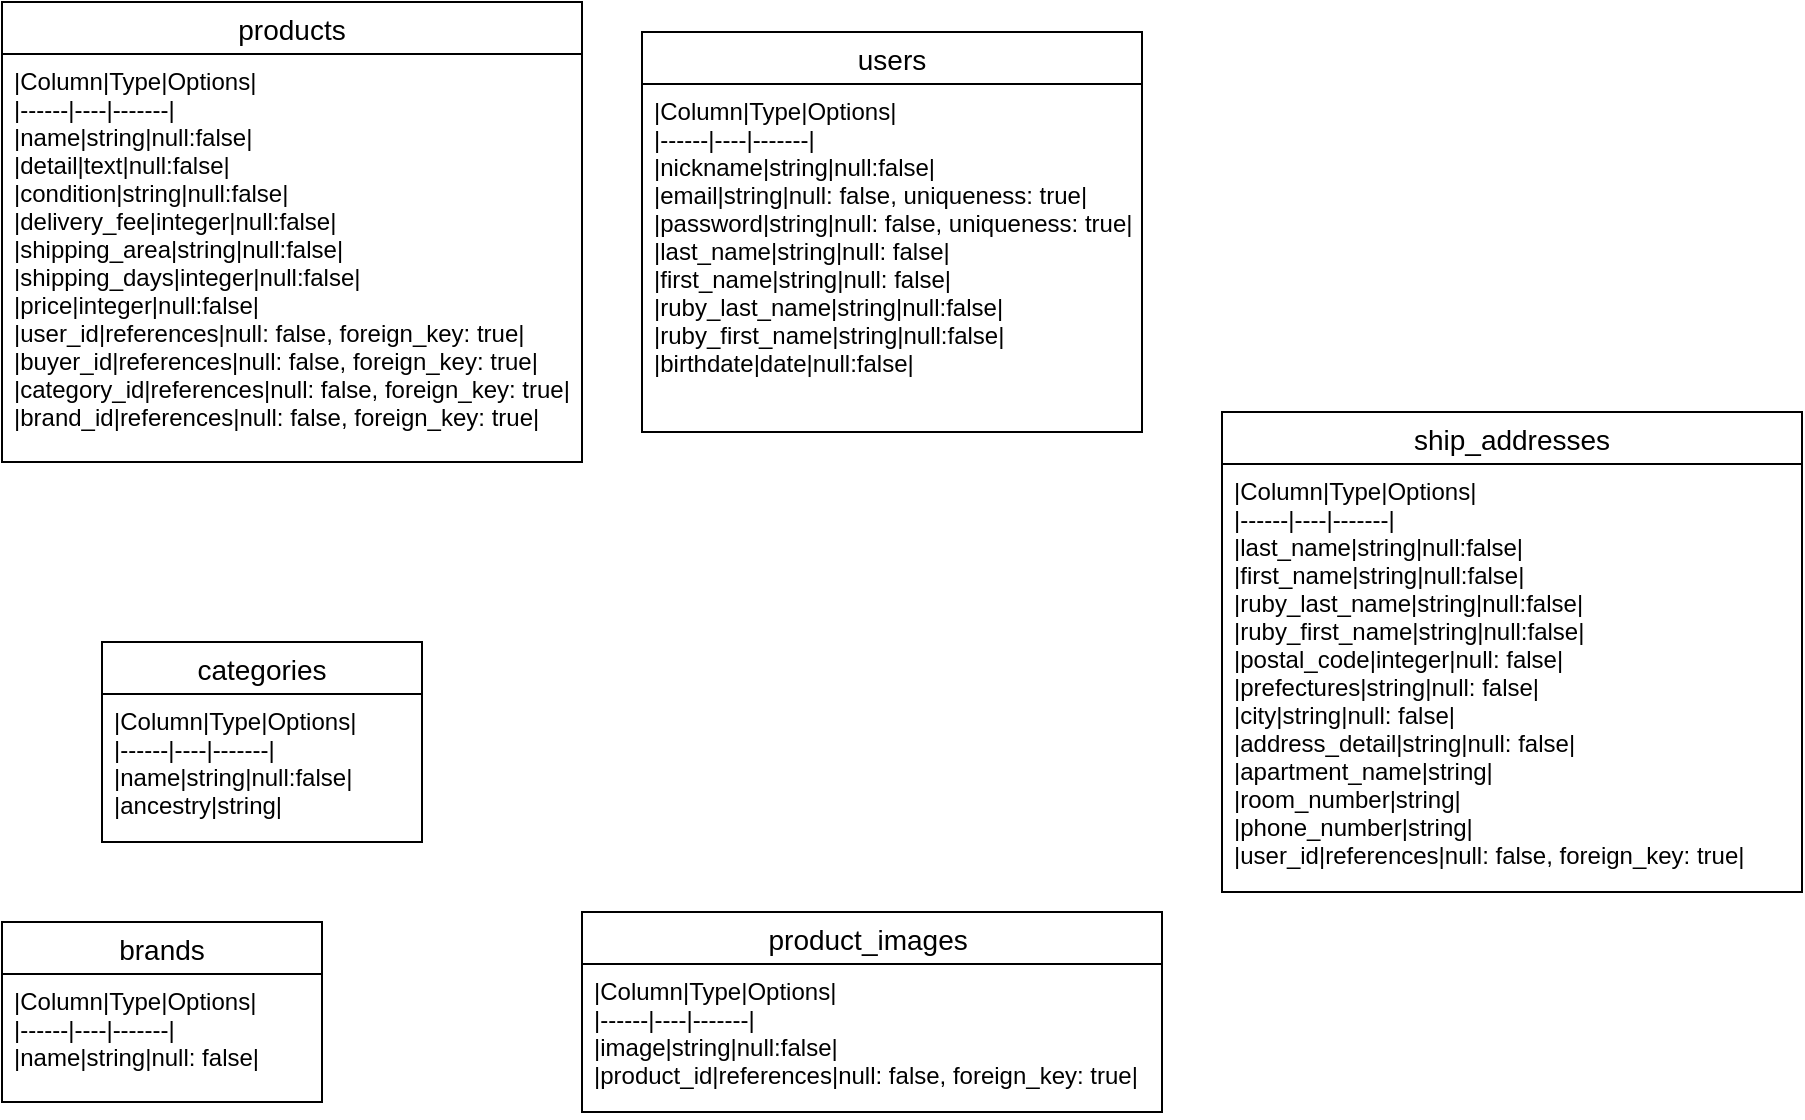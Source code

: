 <mxfile>
    <diagram id="THTLvkmkBxfpLT9PRZnn" name="ページ1">
        <mxGraphModel dx="1006" dy="723" grid="1" gridSize="10" guides="1" tooltips="1" connect="1" arrows="1" fold="1" page="1" pageScale="1" pageWidth="827" pageHeight="1169" math="0" shadow="0">
            <root>
                <mxCell id="0"/>
                <mxCell id="1" parent="0"/>
                <mxCell id="11" value="products" style="swimlane;fontStyle=0;childLayout=stackLayout;horizontal=1;startSize=26;horizontalStack=0;resizeParent=1;resizeParentMax=0;resizeLast=0;collapsible=1;marginBottom=0;align=center;fontSize=14;" vertex="1" parent="1">
                    <mxGeometry x="160" y="140" width="290" height="230" as="geometry"/>
                </mxCell>
                <mxCell id="12" value="|Column|Type|Options|&#10;|------|----|-------|&#10;|name|string|null:false|&#10;|detail|text|null:false|&#10;|condition|string|null:false|&#10;|delivery_fee|integer|null:false|&#10;|shipping_area|string|null:false|&#10;|shipping_days|integer|null:false| &#10;|price|integer|null:false|&#10;|user_id|references|null: false, foreign_key: true|&#10;|buyer_id|references|null: false, foreign_key: true|&#10;|category_id|references|null: false, foreign_key: true|&#10;|brand_id|references|null: false, foreign_key: true|" style="text;strokeColor=none;fillColor=none;spacingLeft=4;spacingRight=4;overflow=hidden;rotatable=0;points=[[0,0.5],[1,0.5]];portConstraint=eastwest;fontSize=12;" vertex="1" parent="11">
                    <mxGeometry y="26" width="290" height="204" as="geometry"/>
                </mxCell>
                <mxCell id="15" value="product_images " style="swimlane;fontStyle=0;childLayout=stackLayout;horizontal=1;startSize=26;horizontalStack=0;resizeParent=1;resizeParentMax=0;resizeLast=0;collapsible=1;marginBottom=0;align=center;fontSize=14;" vertex="1" parent="1">
                    <mxGeometry x="450" y="595" width="290" height="100" as="geometry"/>
                </mxCell>
                <mxCell id="16" value="|Column|Type|Options|&#10;|------|----|-------|&#10;|image|string|null:false|&#10;|product_id|references|null: false, foreign_key: true|" style="text;strokeColor=none;fillColor=none;spacingLeft=4;spacingRight=4;overflow=hidden;rotatable=0;points=[[0,0.5],[1,0.5]];portConstraint=eastwest;fontSize=12;" vertex="1" parent="15">
                    <mxGeometry y="26" width="290" height="74" as="geometry"/>
                </mxCell>
                <mxCell id="19" value="users" style="swimlane;fontStyle=0;childLayout=stackLayout;horizontal=1;startSize=26;horizontalStack=0;resizeParent=1;resizeParentMax=0;resizeLast=0;collapsible=1;marginBottom=0;align=center;fontSize=14;" vertex="1" parent="1">
                    <mxGeometry x="480" y="155" width="250" height="200" as="geometry"/>
                </mxCell>
                <mxCell id="20" value="|Column|Type|Options|&#10;|------|----|-------|&#10;|nickname|string|null:false|&#10;|email|string|null: false, uniqueness: true|&#10;|password|string|null: false, uniqueness: true|&#10;|last_name|string|null: false|&#10;|first_name|string|null: false|&#10;|ruby_last_name|string|null:false|&#10;|ruby_first_name|string|null:false|&#10;|birthdate|date|null:false|" style="text;strokeColor=none;fillColor=none;spacingLeft=4;spacingRight=4;overflow=hidden;rotatable=0;points=[[0,0.5],[1,0.5]];portConstraint=eastwest;fontSize=12;" vertex="1" parent="19">
                    <mxGeometry y="26" width="250" height="174" as="geometry"/>
                </mxCell>
                <mxCell id="CRIJ3La7Srns_JS1JVQd-39" value="ship_addresses" style="swimlane;fontStyle=0;childLayout=stackLayout;horizontal=1;startSize=26;horizontalStack=0;resizeParent=1;resizeParentMax=0;resizeLast=0;collapsible=1;marginBottom=0;align=center;fontSize=14;" vertex="1" parent="1">
                    <mxGeometry x="770" y="345" width="290" height="240" as="geometry"/>
                </mxCell>
                <mxCell id="CRIJ3La7Srns_JS1JVQd-40" value="|Column|Type|Options|&#10;|------|----|-------|&#10;|last_name|string|null:false|&#10;|first_name|string|null:false|&#10;|ruby_last_name|string|null:false|&#10;|ruby_first_name|string|null:false|&#10;|postal_code|integer|null: false| &#10;|prefectures|string|null: false|&#10;|city|string|null: false|&#10;|address_detail|string|null: false|&#10;|apartment_name|string|&#10;|room_number|string|&#10;|phone_number|string|&#10;|user_id|references|null: false, foreign_key: true|" style="text;strokeColor=none;fillColor=none;spacingLeft=4;spacingRight=4;overflow=hidden;rotatable=0;points=[[0,0.5],[1,0.5]];portConstraint=eastwest;fontSize=12;" vertex="1" parent="CRIJ3La7Srns_JS1JVQd-39">
                    <mxGeometry y="26" width="290" height="214" as="geometry"/>
                </mxCell>
                <mxCell id="CRIJ3La7Srns_JS1JVQd-43" value="brands" style="swimlane;fontStyle=0;childLayout=stackLayout;horizontal=1;startSize=26;horizontalStack=0;resizeParent=1;resizeParentMax=0;resizeLast=0;collapsible=1;marginBottom=0;align=center;fontSize=14;" vertex="1" parent="1">
                    <mxGeometry x="160" y="600" width="160" height="90" as="geometry"/>
                </mxCell>
                <mxCell id="CRIJ3La7Srns_JS1JVQd-44" value="|Column|Type|Options|&#10;|------|----|-------|&#10;|name|string|null: false|" style="text;strokeColor=none;fillColor=none;spacingLeft=4;spacingRight=4;overflow=hidden;rotatable=0;points=[[0,0.5],[1,0.5]];portConstraint=eastwest;fontSize=12;" vertex="1" parent="CRIJ3La7Srns_JS1JVQd-43">
                    <mxGeometry y="26" width="160" height="64" as="geometry"/>
                </mxCell>
                <mxCell id="CRIJ3La7Srns_JS1JVQd-56" value="categories" style="swimlane;fontStyle=0;childLayout=stackLayout;horizontal=1;startSize=26;horizontalStack=0;resizeParent=1;resizeParentMax=0;resizeLast=0;collapsible=1;marginBottom=0;align=center;fontSize=14;" vertex="1" parent="1">
                    <mxGeometry x="210" y="460" width="160" height="100" as="geometry"/>
                </mxCell>
                <mxCell id="CRIJ3La7Srns_JS1JVQd-57" value="|Column|Type|Options|&#10;|------|----|-------|&#10;|name|string|null:false|&#10;|ancestry|string|" style="text;strokeColor=none;fillColor=none;spacingLeft=4;spacingRight=4;overflow=hidden;rotatable=0;points=[[0,0.5],[1,0.5]];portConstraint=eastwest;fontSize=12;" vertex="1" parent="CRIJ3La7Srns_JS1JVQd-56">
                    <mxGeometry y="26" width="160" height="74" as="geometry"/>
                </mxCell>
            </root>
        </mxGraphModel>
    </diagram>
    <diagram id="SrdiAJsytM0VWWYNwWCu" name="ページ2">
        <mxGraphModel dx="775" dy="723" grid="1" gridSize="10" guides="1" tooltips="1" connect="1" arrows="1" fold="1" page="1" pageScale="1" pageWidth="827" pageHeight="1169" math="0" shadow="0">
            <root>
                <mxCell id="0"/>
                <mxCell id="1" parent="0"/>
            </root>
        </mxGraphModel>
    </diagram>
</mxfile>
